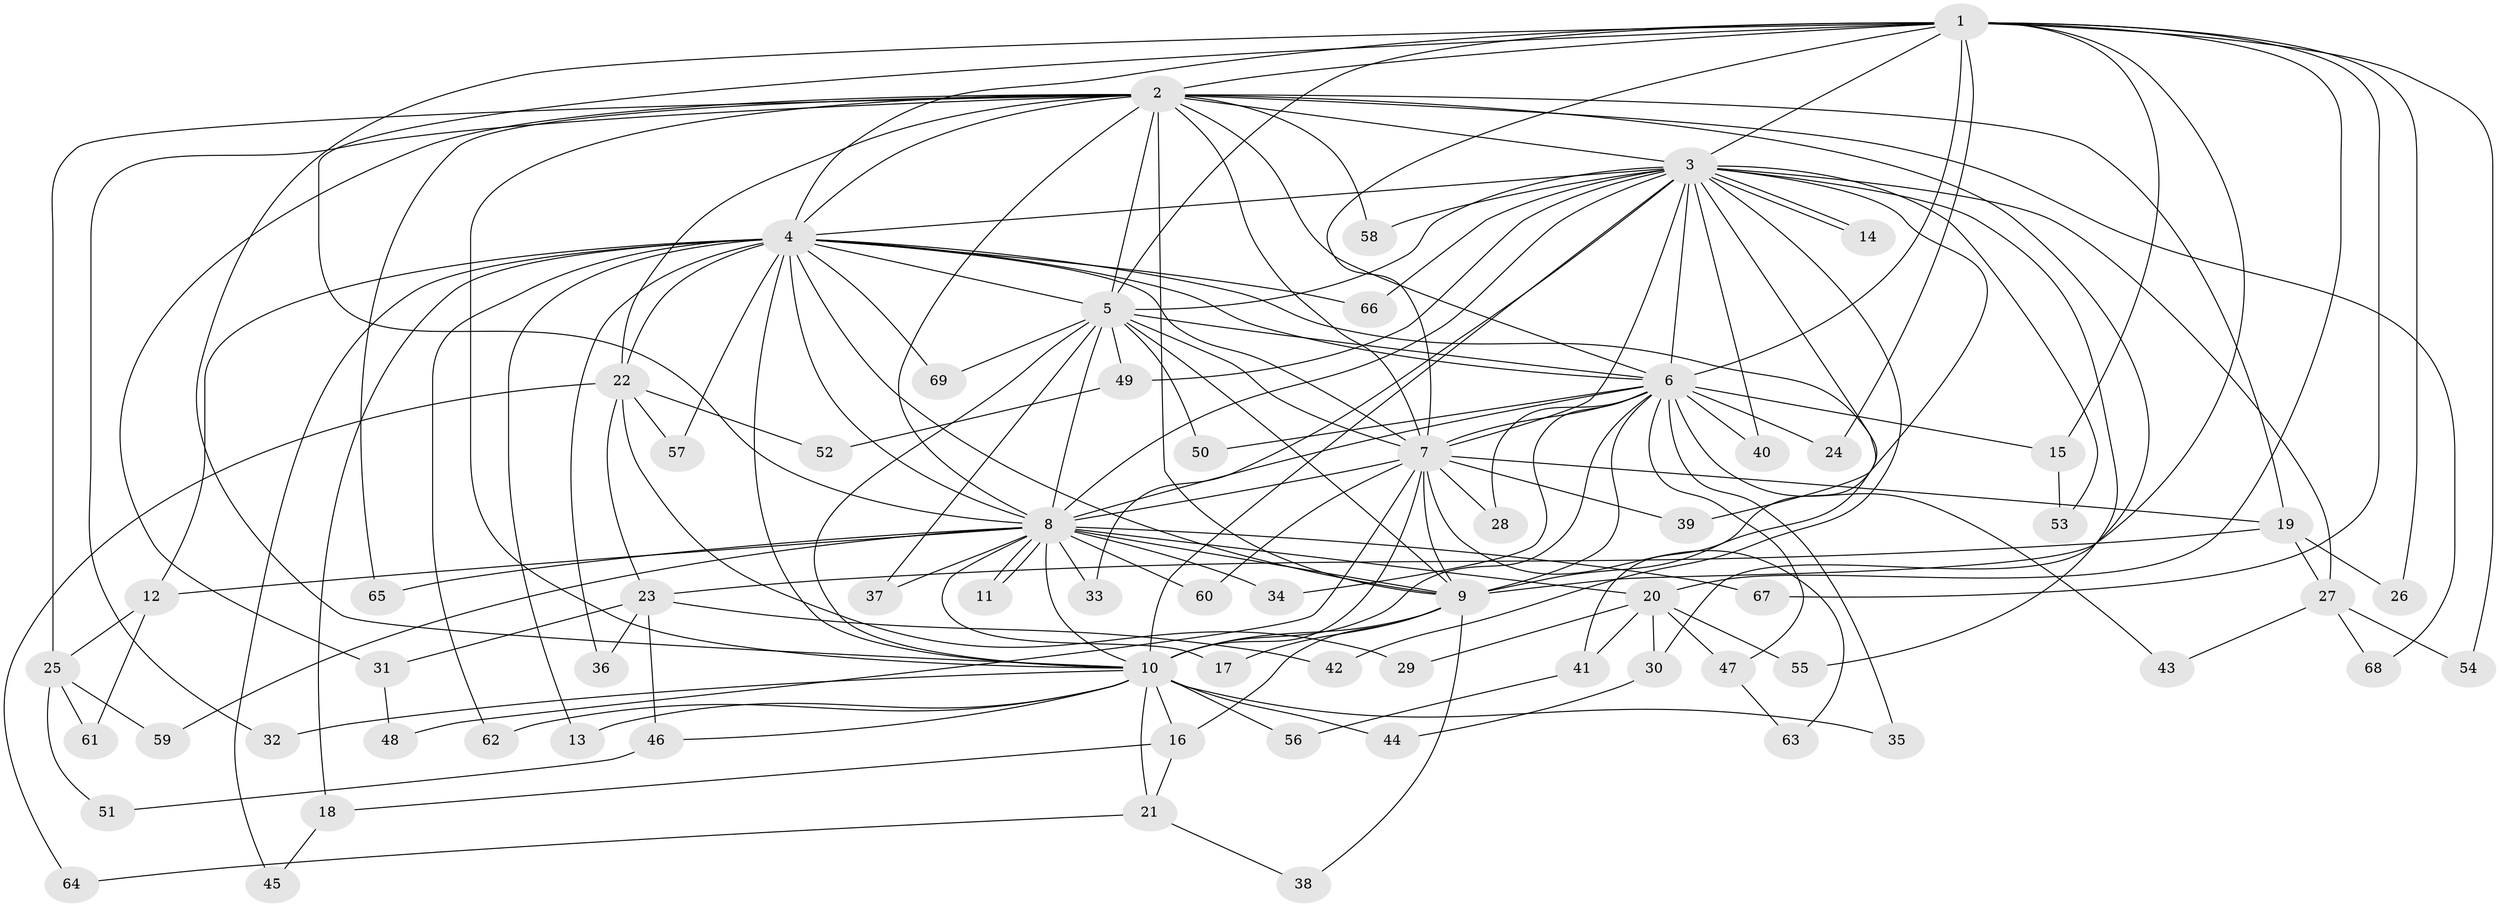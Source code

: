 // Generated by graph-tools (version 1.1) at 2025/01/03/09/25 03:01:27]
// undirected, 69 vertices, 163 edges
graph export_dot {
graph [start="1"]
  node [color=gray90,style=filled];
  1;
  2;
  3;
  4;
  5;
  6;
  7;
  8;
  9;
  10;
  11;
  12;
  13;
  14;
  15;
  16;
  17;
  18;
  19;
  20;
  21;
  22;
  23;
  24;
  25;
  26;
  27;
  28;
  29;
  30;
  31;
  32;
  33;
  34;
  35;
  36;
  37;
  38;
  39;
  40;
  41;
  42;
  43;
  44;
  45;
  46;
  47;
  48;
  49;
  50;
  51;
  52;
  53;
  54;
  55;
  56;
  57;
  58;
  59;
  60;
  61;
  62;
  63;
  64;
  65;
  66;
  67;
  68;
  69;
  1 -- 2;
  1 -- 3;
  1 -- 4;
  1 -- 5;
  1 -- 6;
  1 -- 7;
  1 -- 8;
  1 -- 9;
  1 -- 10;
  1 -- 15;
  1 -- 20;
  1 -- 24;
  1 -- 26;
  1 -- 54;
  1 -- 67;
  2 -- 3;
  2 -- 4;
  2 -- 5;
  2 -- 6;
  2 -- 7;
  2 -- 8;
  2 -- 9;
  2 -- 10;
  2 -- 19;
  2 -- 22;
  2 -- 25;
  2 -- 30;
  2 -- 31;
  2 -- 32;
  2 -- 58;
  2 -- 65;
  2 -- 68;
  3 -- 4;
  3 -- 5;
  3 -- 6;
  3 -- 7;
  3 -- 8;
  3 -- 9;
  3 -- 10;
  3 -- 14;
  3 -- 14;
  3 -- 27;
  3 -- 33;
  3 -- 39;
  3 -- 40;
  3 -- 42;
  3 -- 49;
  3 -- 53;
  3 -- 55;
  3 -- 58;
  3 -- 66;
  4 -- 5;
  4 -- 6;
  4 -- 7;
  4 -- 8;
  4 -- 9;
  4 -- 10;
  4 -- 12;
  4 -- 13;
  4 -- 18;
  4 -- 22;
  4 -- 36;
  4 -- 41;
  4 -- 45;
  4 -- 57;
  4 -- 62;
  4 -- 66;
  4 -- 69;
  5 -- 6;
  5 -- 7;
  5 -- 8;
  5 -- 9;
  5 -- 10;
  5 -- 37;
  5 -- 49;
  5 -- 50;
  5 -- 69;
  6 -- 7;
  6 -- 8;
  6 -- 9;
  6 -- 10;
  6 -- 15;
  6 -- 24;
  6 -- 28;
  6 -- 34;
  6 -- 35;
  6 -- 40;
  6 -- 43;
  6 -- 47;
  6 -- 50;
  7 -- 8;
  7 -- 9;
  7 -- 10;
  7 -- 19;
  7 -- 28;
  7 -- 39;
  7 -- 48;
  7 -- 60;
  7 -- 63;
  8 -- 9;
  8 -- 10;
  8 -- 11;
  8 -- 11;
  8 -- 12;
  8 -- 17;
  8 -- 20;
  8 -- 33;
  8 -- 34;
  8 -- 37;
  8 -- 59;
  8 -- 60;
  8 -- 65;
  8 -- 67;
  9 -- 10;
  9 -- 16;
  9 -- 17;
  9 -- 38;
  10 -- 13;
  10 -- 16;
  10 -- 21;
  10 -- 32;
  10 -- 35;
  10 -- 44;
  10 -- 46;
  10 -- 56;
  10 -- 62;
  12 -- 25;
  12 -- 61;
  15 -- 53;
  16 -- 18;
  16 -- 21;
  18 -- 45;
  19 -- 23;
  19 -- 26;
  19 -- 27;
  20 -- 29;
  20 -- 30;
  20 -- 41;
  20 -- 47;
  20 -- 55;
  21 -- 38;
  21 -- 64;
  22 -- 23;
  22 -- 29;
  22 -- 52;
  22 -- 57;
  22 -- 64;
  23 -- 31;
  23 -- 36;
  23 -- 42;
  23 -- 46;
  25 -- 51;
  25 -- 59;
  25 -- 61;
  27 -- 43;
  27 -- 54;
  27 -- 68;
  30 -- 44;
  31 -- 48;
  41 -- 56;
  46 -- 51;
  47 -- 63;
  49 -- 52;
}
